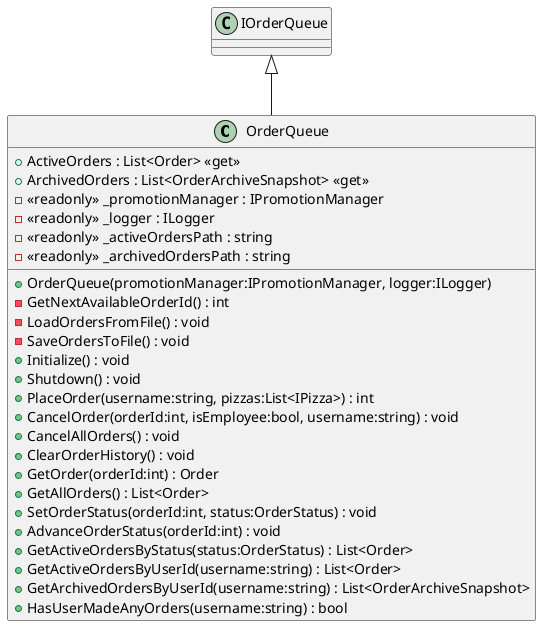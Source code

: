 @startuml
class OrderQueue {
    + ActiveOrders : List<Order> <<get>>
    + ArchivedOrders : List<OrderArchiveSnapshot> <<get>>
    - <<readonly>> _promotionManager : IPromotionManager
    - <<readonly>> _logger : ILogger
    - <<readonly>> _activeOrdersPath : string
    - <<readonly>> _archivedOrdersPath : string
    + OrderQueue(promotionManager:IPromotionManager, logger:ILogger)
    - GetNextAvailableOrderId() : int
    - LoadOrdersFromFile() : void
    - SaveOrdersToFile() : void
    + Initialize() : void
    + Shutdown() : void
    + PlaceOrder(username:string, pizzas:List<IPizza>) : int
    + CancelOrder(orderId:int, isEmployee:bool, username:string) : void
    + CancelAllOrders() : void
    + ClearOrderHistory() : void
    + GetOrder(orderId:int) : Order
    + GetAllOrders() : List<Order>
    + SetOrderStatus(orderId:int, status:OrderStatus) : void
    + AdvanceOrderStatus(orderId:int) : void
    + GetActiveOrdersByStatus(status:OrderStatus) : List<Order>
    + GetActiveOrdersByUserId(username:string) : List<Order>
    + GetArchivedOrdersByUserId(username:string) : List<OrderArchiveSnapshot>
    + HasUserMadeAnyOrders(username:string) : bool
}
IOrderQueue <|-- OrderQueue
@enduml
